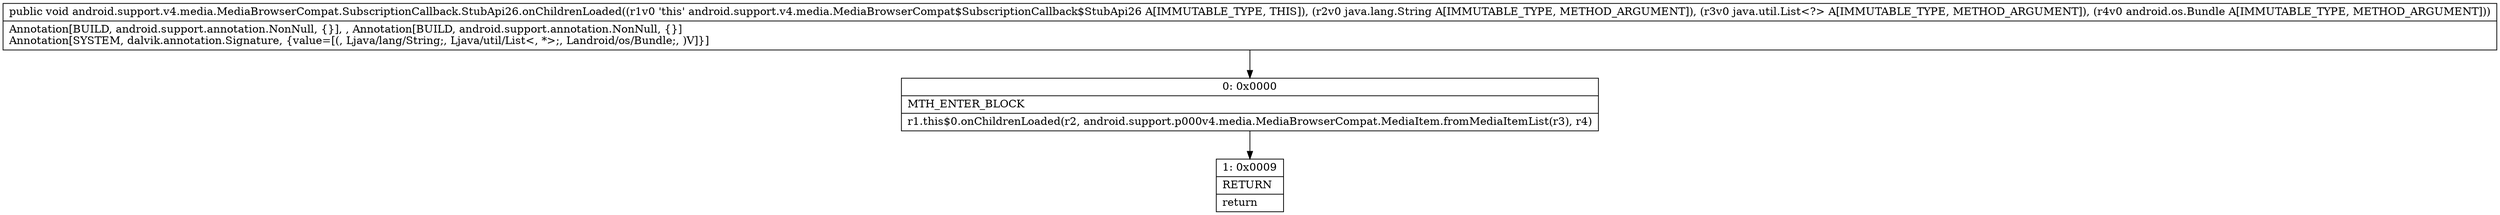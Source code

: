 digraph "CFG forandroid.support.v4.media.MediaBrowserCompat.SubscriptionCallback.StubApi26.onChildrenLoaded(Ljava\/lang\/String;Ljava\/util\/List;Landroid\/os\/Bundle;)V" {
Node_0 [shape=record,label="{0\:\ 0x0000|MTH_ENTER_BLOCK\l|r1.this$0.onChildrenLoaded(r2, android.support.p000v4.media.MediaBrowserCompat.MediaItem.fromMediaItemList(r3), r4)\l}"];
Node_1 [shape=record,label="{1\:\ 0x0009|RETURN\l|return\l}"];
MethodNode[shape=record,label="{public void android.support.v4.media.MediaBrowserCompat.SubscriptionCallback.StubApi26.onChildrenLoaded((r1v0 'this' android.support.v4.media.MediaBrowserCompat$SubscriptionCallback$StubApi26 A[IMMUTABLE_TYPE, THIS]), (r2v0 java.lang.String A[IMMUTABLE_TYPE, METHOD_ARGUMENT]), (r3v0 java.util.List\<?\> A[IMMUTABLE_TYPE, METHOD_ARGUMENT]), (r4v0 android.os.Bundle A[IMMUTABLE_TYPE, METHOD_ARGUMENT]))  | Annotation[BUILD, android.support.annotation.NonNull, \{\}], , Annotation[BUILD, android.support.annotation.NonNull, \{\}]\lAnnotation[SYSTEM, dalvik.annotation.Signature, \{value=[(, Ljava\/lang\/String;, Ljava\/util\/List\<, *\>;, Landroid\/os\/Bundle;, )V]\}]\l}"];
MethodNode -> Node_0;
Node_0 -> Node_1;
}

